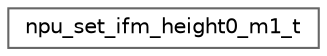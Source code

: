 digraph "Graphical Class Hierarchy"
{
 // LATEX_PDF_SIZE
  bgcolor="transparent";
  edge [fontname=Helvetica,fontsize=10,labelfontname=Helvetica,labelfontsize=10];
  node [fontname=Helvetica,fontsize=10,shape=box,height=0.2,width=0.4];
  rankdir="LR";
  Node0 [id="Node000000",label="npu_set_ifm_height0_m1_t",height=0.2,width=0.4,color="grey40", fillcolor="white", style="filled",URL="$structnpu__set__ifm__height0__m1__t.html",tooltip=" "];
}
